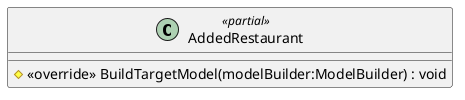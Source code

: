 @startuml
class AddedRestaurant <<partial>> {
    # <<override>> BuildTargetModel(modelBuilder:ModelBuilder) : void
}
@enduml
